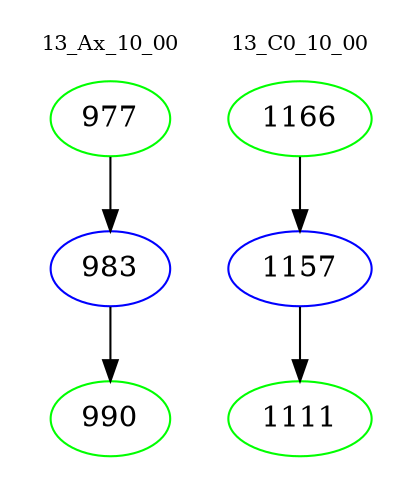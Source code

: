 digraph{
subgraph cluster_0 {
color = white
label = "13_Ax_10_00";
fontsize=10;
T0_977 [label="977", color="green"]
T0_977 -> T0_983 [color="black"]
T0_983 [label="983", color="blue"]
T0_983 -> T0_990 [color="black"]
T0_990 [label="990", color="green"]
}
subgraph cluster_1 {
color = white
label = "13_C0_10_00";
fontsize=10;
T1_1166 [label="1166", color="green"]
T1_1166 -> T1_1157 [color="black"]
T1_1157 [label="1157", color="blue"]
T1_1157 -> T1_1111 [color="black"]
T1_1111 [label="1111", color="green"]
}
}
